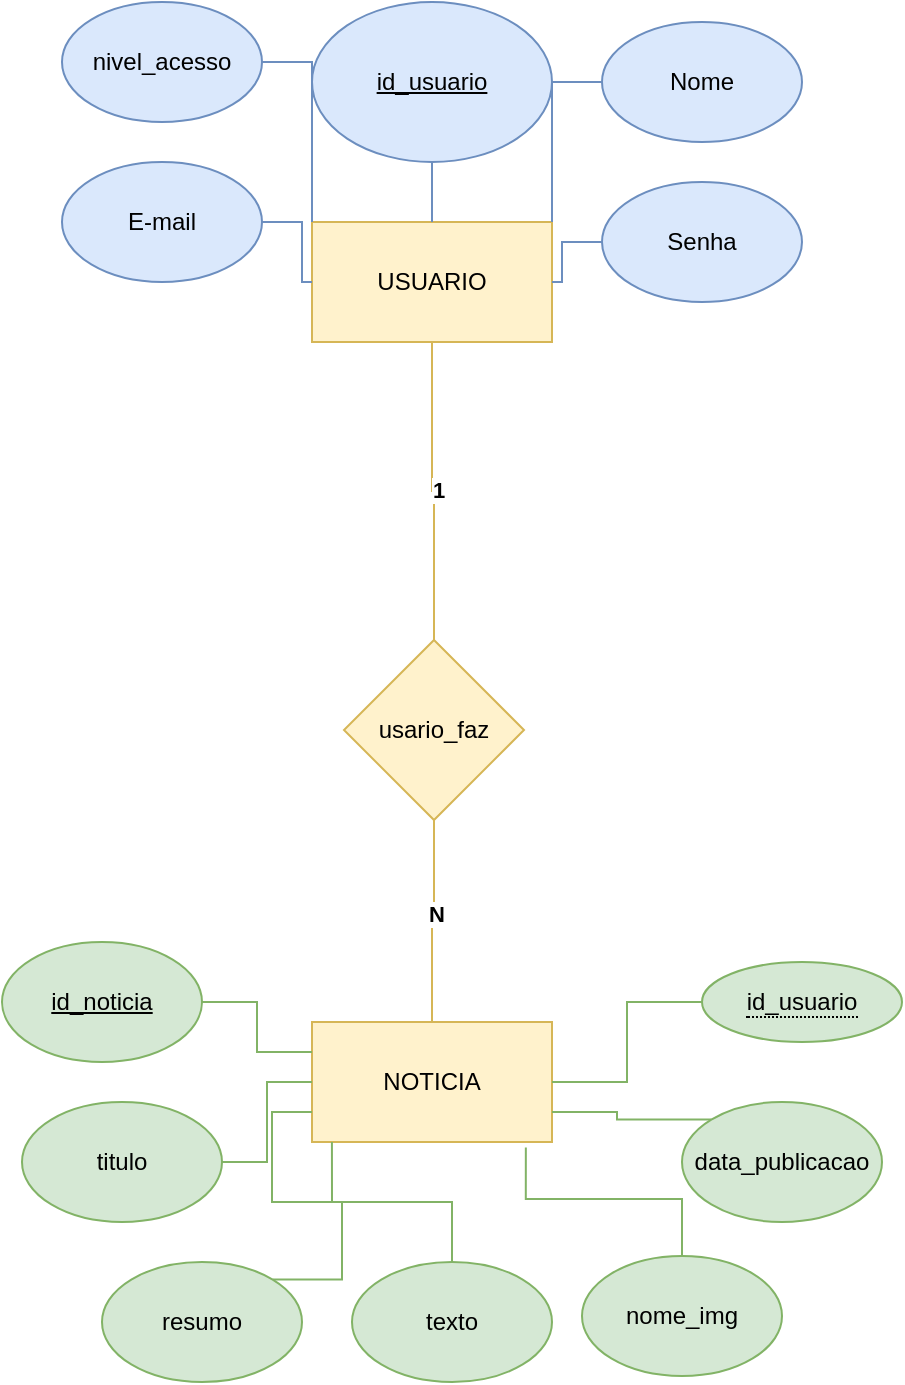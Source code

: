 <mxfile version="28.2.3">
  <diagram name="Página-1" id="HUTfqn3u2_gLlGgry1F0">
    <mxGraphModel dx="1056" dy="969" grid="1" gridSize="10" guides="1" tooltips="1" connect="1" arrows="1" fold="1" page="1" pageScale="1" pageWidth="1169" pageHeight="827" math="0" shadow="0">
      <root>
        <mxCell id="0" />
        <mxCell id="1" parent="0" />
        <mxCell id="lfhc9RgH_AEZunEd3_dt-44" style="edgeStyle=orthogonalEdgeStyle;rounded=0;orthogonalLoop=1;jettySize=auto;html=1;entryX=0.5;entryY=0;entryDx=0;entryDy=0;endArrow=none;endFill=0;fillColor=#fff2cc;strokeColor=#d6b656;" edge="1" parent="1" source="lfhc9RgH_AEZunEd3_dt-1" target="lfhc9RgH_AEZunEd3_dt-3">
          <mxGeometry relative="1" as="geometry" />
        </mxCell>
        <mxCell id="lfhc9RgH_AEZunEd3_dt-60" value="&lt;b&gt;1&lt;/b&gt;" style="edgeLabel;html=1;align=center;verticalAlign=middle;resizable=0;points=[];" vertex="1" connectable="0" parent="lfhc9RgH_AEZunEd3_dt-44">
          <mxGeometry x="0.007" y="2" relative="1" as="geometry">
            <mxPoint y="-1" as="offset" />
          </mxGeometry>
        </mxCell>
        <mxCell id="lfhc9RgH_AEZunEd3_dt-1" value="USUARIO" style="rounded=0;whiteSpace=wrap;html=1;fillColor=#fff2cc;strokeColor=#d6b656;" vertex="1" parent="1">
          <mxGeometry x="465" y="160" width="120" height="60" as="geometry" />
        </mxCell>
        <mxCell id="lfhc9RgH_AEZunEd3_dt-2" value="NOTICIA" style="rounded=0;whiteSpace=wrap;html=1;fillColor=#fff2cc;strokeColor=#d6b656;" vertex="1" parent="1">
          <mxGeometry x="465" y="560" width="120" height="60" as="geometry" />
        </mxCell>
        <mxCell id="lfhc9RgH_AEZunEd3_dt-45" style="edgeStyle=orthogonalEdgeStyle;rounded=0;orthogonalLoop=1;jettySize=auto;html=1;entryX=0.5;entryY=0;entryDx=0;entryDy=0;endArrow=none;endFill=0;fillColor=#fff2cc;strokeColor=#d6b656;" edge="1" parent="1" source="lfhc9RgH_AEZunEd3_dt-3" target="lfhc9RgH_AEZunEd3_dt-2">
          <mxGeometry relative="1" as="geometry" />
        </mxCell>
        <mxCell id="lfhc9RgH_AEZunEd3_dt-61" value="&lt;b&gt;N&lt;/b&gt;" style="edgeLabel;html=1;align=center;verticalAlign=middle;resizable=0;points=[];" vertex="1" connectable="0" parent="lfhc9RgH_AEZunEd3_dt-45">
          <mxGeometry x="-0.078" y="1" relative="1" as="geometry">
            <mxPoint as="offset" />
          </mxGeometry>
        </mxCell>
        <mxCell id="lfhc9RgH_AEZunEd3_dt-3" value="usario_faz" style="rhombus;whiteSpace=wrap;html=1;fillColor=#fff2cc;strokeColor=#d6b656;" vertex="1" parent="1">
          <mxGeometry x="481" y="369" width="90" height="90" as="geometry" />
        </mxCell>
        <mxCell id="lfhc9RgH_AEZunEd3_dt-43" style="edgeStyle=orthogonalEdgeStyle;rounded=0;orthogonalLoop=1;jettySize=auto;html=1;entryX=0.5;entryY=0;entryDx=0;entryDy=0;fillColor=#dae8fc;strokeColor=#6c8ebf;endArrow=none;endFill=0;" edge="1" parent="1" source="lfhc9RgH_AEZunEd3_dt-4" target="lfhc9RgH_AEZunEd3_dt-1">
          <mxGeometry relative="1" as="geometry" />
        </mxCell>
        <mxCell id="lfhc9RgH_AEZunEd3_dt-4" value="&lt;u&gt;id_usuario&lt;/u&gt;" style="ellipse;whiteSpace=wrap;html=1;fillColor=#dae8fc;strokeColor=#6c8ebf;" vertex="1" parent="1">
          <mxGeometry x="465" y="50" width="120" height="80" as="geometry" />
        </mxCell>
        <mxCell id="lfhc9RgH_AEZunEd3_dt-41" style="edgeStyle=orthogonalEdgeStyle;rounded=0;orthogonalLoop=1;jettySize=auto;html=1;entryX=1;entryY=0;entryDx=0;entryDy=0;fillColor=#dae8fc;strokeColor=#6c8ebf;endArrow=none;endFill=0;" edge="1" parent="1" source="lfhc9RgH_AEZunEd3_dt-6" target="lfhc9RgH_AEZunEd3_dt-1">
          <mxGeometry relative="1" as="geometry" />
        </mxCell>
        <mxCell id="lfhc9RgH_AEZunEd3_dt-6" value="Nome" style="ellipse;whiteSpace=wrap;html=1;fillColor=#dae8fc;strokeColor=#6c8ebf;" vertex="1" parent="1">
          <mxGeometry x="610" y="60" width="100" height="60" as="geometry" />
        </mxCell>
        <mxCell id="lfhc9RgH_AEZunEd3_dt-39" style="edgeStyle=orthogonalEdgeStyle;rounded=0;orthogonalLoop=1;jettySize=auto;html=1;entryX=0;entryY=0.5;entryDx=0;entryDy=0;fillColor=#dae8fc;strokeColor=#6c8ebf;endArrow=none;endFill=0;" edge="1" parent="1" source="lfhc9RgH_AEZunEd3_dt-7" target="lfhc9RgH_AEZunEd3_dt-1">
          <mxGeometry relative="1" as="geometry" />
        </mxCell>
        <mxCell id="lfhc9RgH_AEZunEd3_dt-7" value="E-mail" style="ellipse;whiteSpace=wrap;html=1;fillColor=#dae8fc;strokeColor=#6c8ebf;" vertex="1" parent="1">
          <mxGeometry x="340" y="130" width="100" height="60" as="geometry" />
        </mxCell>
        <mxCell id="lfhc9RgH_AEZunEd3_dt-40" style="edgeStyle=orthogonalEdgeStyle;rounded=0;orthogonalLoop=1;jettySize=auto;html=1;entryX=1;entryY=0.5;entryDx=0;entryDy=0;fillColor=#dae8fc;strokeColor=#6c8ebf;endArrow=none;endFill=0;" edge="1" parent="1" source="lfhc9RgH_AEZunEd3_dt-8" target="lfhc9RgH_AEZunEd3_dt-1">
          <mxGeometry relative="1" as="geometry" />
        </mxCell>
        <mxCell id="lfhc9RgH_AEZunEd3_dt-8" value="Senha" style="ellipse;whiteSpace=wrap;html=1;fillColor=#dae8fc;strokeColor=#6c8ebf;" vertex="1" parent="1">
          <mxGeometry x="610" y="140" width="100" height="60" as="geometry" />
        </mxCell>
        <mxCell id="lfhc9RgH_AEZunEd3_dt-19" style="edgeStyle=orthogonalEdgeStyle;rounded=0;orthogonalLoop=1;jettySize=auto;html=1;entryX=0;entryY=0.5;entryDx=0;entryDy=0;fillColor=#d5e8d4;strokeColor=#82b366;endArrow=none;endFill=0;" edge="1" parent="1" source="lfhc9RgH_AEZunEd3_dt-13" target="lfhc9RgH_AEZunEd3_dt-2">
          <mxGeometry relative="1" as="geometry" />
        </mxCell>
        <mxCell id="lfhc9RgH_AEZunEd3_dt-13" value="titulo" style="ellipse;whiteSpace=wrap;html=1;fillColor=#d5e8d4;strokeColor=#82b366;" vertex="1" parent="1">
          <mxGeometry x="320" y="600" width="100" height="60" as="geometry" />
        </mxCell>
        <mxCell id="lfhc9RgH_AEZunEd3_dt-21" style="edgeStyle=orthogonalEdgeStyle;rounded=0;orthogonalLoop=1;jettySize=auto;html=1;exitX=1;exitY=0;exitDx=0;exitDy=0;entryX=0;entryY=0.75;entryDx=0;entryDy=0;fillColor=#d5e8d4;strokeColor=#82b366;endArrow=none;endFill=0;" edge="1" parent="1" source="lfhc9RgH_AEZunEd3_dt-14" target="lfhc9RgH_AEZunEd3_dt-2">
          <mxGeometry relative="1" as="geometry" />
        </mxCell>
        <mxCell id="lfhc9RgH_AEZunEd3_dt-14" value="resumo" style="ellipse;whiteSpace=wrap;html=1;fillColor=#d5e8d4;strokeColor=#82b366;" vertex="1" parent="1">
          <mxGeometry x="360" y="680" width="100" height="60" as="geometry" />
        </mxCell>
        <mxCell id="lfhc9RgH_AEZunEd3_dt-15" value="texto" style="ellipse;whiteSpace=wrap;html=1;fillColor=#d5e8d4;strokeColor=#82b366;" vertex="1" parent="1">
          <mxGeometry x="485" y="680" width="100" height="60" as="geometry" />
        </mxCell>
        <mxCell id="lfhc9RgH_AEZunEd3_dt-16" value="nome_img" style="ellipse;whiteSpace=wrap;html=1;fillColor=#d5e8d4;strokeColor=#82b366;" vertex="1" parent="1">
          <mxGeometry x="600" y="677" width="100" height="60" as="geometry" />
        </mxCell>
        <mxCell id="lfhc9RgH_AEZunEd3_dt-24" style="edgeStyle=orthogonalEdgeStyle;rounded=0;orthogonalLoop=1;jettySize=auto;html=1;exitX=0;exitY=0;exitDx=0;exitDy=0;entryX=1;entryY=0.75;entryDx=0;entryDy=0;fillColor=#d5e8d4;strokeColor=#82b366;endArrow=none;endFill=0;" edge="1" parent="1" source="lfhc9RgH_AEZunEd3_dt-17" target="lfhc9RgH_AEZunEd3_dt-2">
          <mxGeometry relative="1" as="geometry" />
        </mxCell>
        <mxCell id="lfhc9RgH_AEZunEd3_dt-17" value="data_publicacao" style="ellipse;whiteSpace=wrap;html=1;fillColor=#d5e8d4;strokeColor=#82b366;" vertex="1" parent="1">
          <mxGeometry x="650" y="600" width="100" height="60" as="geometry" />
        </mxCell>
        <mxCell id="lfhc9RgH_AEZunEd3_dt-20" style="edgeStyle=orthogonalEdgeStyle;rounded=0;orthogonalLoop=1;jettySize=auto;html=1;entryX=1;entryY=0.5;entryDx=0;entryDy=0;fillColor=#d5e8d4;strokeColor=#82b366;exitX=0;exitY=0.5;exitDx=0;exitDy=0;endArrow=none;endFill=0;" edge="1" parent="1" source="lfhc9RgH_AEZunEd3_dt-62" target="lfhc9RgH_AEZunEd3_dt-2">
          <mxGeometry relative="1" as="geometry">
            <mxPoint x="650" y="550" as="sourcePoint" />
          </mxGeometry>
        </mxCell>
        <mxCell id="lfhc9RgH_AEZunEd3_dt-22" style="edgeStyle=orthogonalEdgeStyle;rounded=0;orthogonalLoop=1;jettySize=auto;html=1;exitX=0.5;exitY=0;exitDx=0;exitDy=0;entryX=0.083;entryY=1;entryDx=0;entryDy=0;entryPerimeter=0;fillColor=#d5e8d4;strokeColor=#82b366;endArrow=none;endFill=0;" edge="1" parent="1" source="lfhc9RgH_AEZunEd3_dt-15" target="lfhc9RgH_AEZunEd3_dt-2">
          <mxGeometry relative="1" as="geometry" />
        </mxCell>
        <mxCell id="lfhc9RgH_AEZunEd3_dt-23" style="edgeStyle=orthogonalEdgeStyle;rounded=0;orthogonalLoop=1;jettySize=auto;html=1;exitX=0.5;exitY=0;exitDx=0;exitDy=0;entryX=0.891;entryY=1.046;entryDx=0;entryDy=0;entryPerimeter=0;fillColor=#d5e8d4;strokeColor=#82b366;endArrow=none;endFill=0;" edge="1" parent="1" source="lfhc9RgH_AEZunEd3_dt-16" target="lfhc9RgH_AEZunEd3_dt-2">
          <mxGeometry relative="1" as="geometry" />
        </mxCell>
        <mxCell id="lfhc9RgH_AEZunEd3_dt-42" style="edgeStyle=orthogonalEdgeStyle;rounded=0;orthogonalLoop=1;jettySize=auto;html=1;entryX=0;entryY=0;entryDx=0;entryDy=0;fillColor=#dae8fc;strokeColor=#6c8ebf;endArrow=none;endFill=0;" edge="1" parent="1" source="lfhc9RgH_AEZunEd3_dt-25" target="lfhc9RgH_AEZunEd3_dt-1">
          <mxGeometry relative="1" as="geometry" />
        </mxCell>
        <mxCell id="lfhc9RgH_AEZunEd3_dt-25" value="nivel_acesso" style="ellipse;whiteSpace=wrap;html=1;fillColor=#dae8fc;strokeColor=#6c8ebf;" vertex="1" parent="1">
          <mxGeometry x="340" y="50" width="100" height="60" as="geometry" />
        </mxCell>
        <mxCell id="lfhc9RgH_AEZunEd3_dt-59" style="edgeStyle=orthogonalEdgeStyle;rounded=0;orthogonalLoop=1;jettySize=auto;html=1;entryX=0;entryY=0.25;entryDx=0;entryDy=0;fillColor=#d5e8d4;strokeColor=#82b366;endArrow=none;endFill=0;" edge="1" parent="1" source="lfhc9RgH_AEZunEd3_dt-58" target="lfhc9RgH_AEZunEd3_dt-2">
          <mxGeometry relative="1" as="geometry" />
        </mxCell>
        <mxCell id="lfhc9RgH_AEZunEd3_dt-58" value="&lt;u&gt;id_noticia&lt;/u&gt;" style="ellipse;whiteSpace=wrap;html=1;fillColor=#d5e8d4;strokeColor=#82b366;" vertex="1" parent="1">
          <mxGeometry x="310" y="520" width="100" height="60" as="geometry" />
        </mxCell>
        <mxCell id="lfhc9RgH_AEZunEd3_dt-62" value="&lt;span style=&quot;border-bottom: 1px dotted&quot;&gt;id_usuario&lt;/span&gt;" style="ellipse;whiteSpace=wrap;html=1;align=center;fillColor=#d5e8d4;strokeColor=#82b366;" vertex="1" parent="1">
          <mxGeometry x="660" y="530" width="100" height="40" as="geometry" />
        </mxCell>
      </root>
    </mxGraphModel>
  </diagram>
</mxfile>
